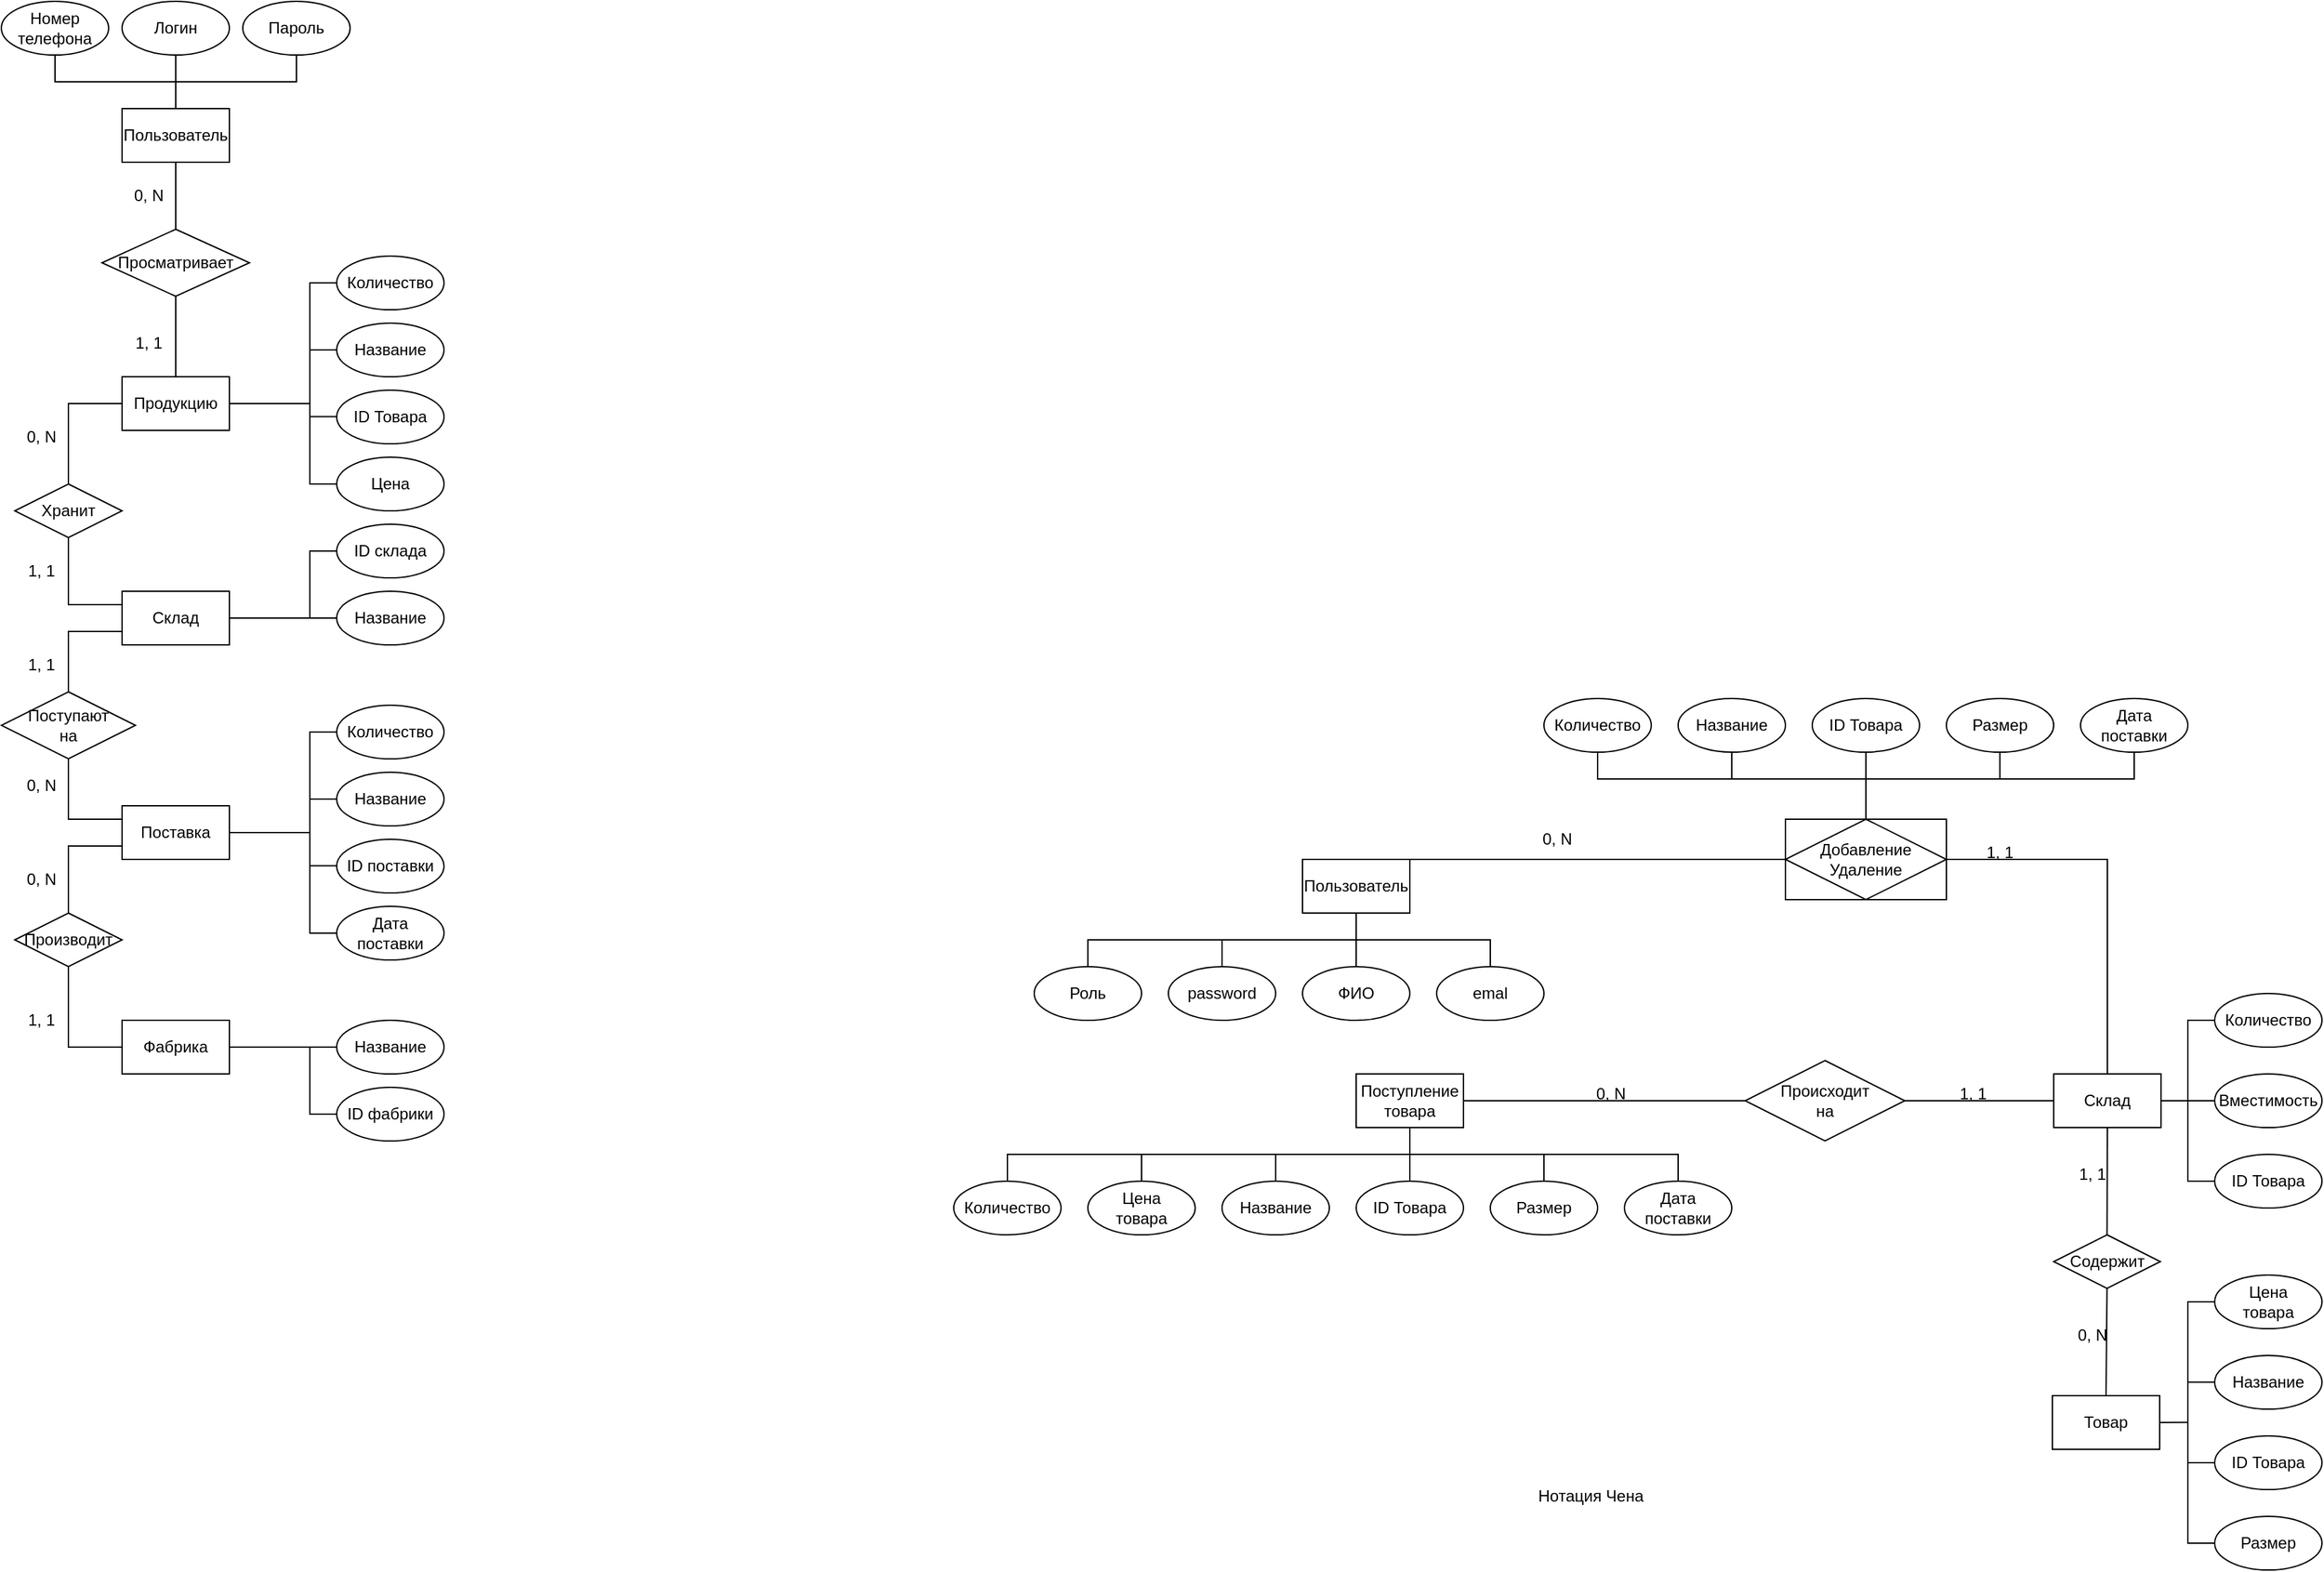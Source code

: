 <mxfile version="22.1.0" type="github">
  <diagram name="Страница — 1" id="OJRPwjM_ZqPg-A0EtJ_c">
    <mxGraphModel dx="1635" dy="1597" grid="1" gridSize="10" guides="1" tooltips="1" connect="1" arrows="1" fold="1" page="1" pageScale="1" pageWidth="827" pageHeight="1169" math="0" shadow="0">
      <root>
        <mxCell id="0" />
        <mxCell id="1" parent="0" />
        <mxCell id="lmwGwVgSYtUwSOaW4amL-1" value="Товар" style="rounded=0;whiteSpace=wrap;html=1;" parent="1" vertex="1">
          <mxGeometry x="799" y="680" width="80" height="40" as="geometry" />
        </mxCell>
        <mxCell id="lmwGwVgSYtUwSOaW4amL-2" value="Склад" style="rounded=0;whiteSpace=wrap;html=1;" parent="1" vertex="1">
          <mxGeometry x="800" y="440" width="80" height="40" as="geometry" />
        </mxCell>
        <mxCell id="lmwGwVgSYtUwSOaW4amL-3" value="Поступление товара" style="rounded=0;whiteSpace=wrap;html=1;" parent="1" vertex="1">
          <mxGeometry x="280" y="440" width="80" height="40" as="geometry" />
        </mxCell>
        <mxCell id="lmwGwVgSYtUwSOaW4amL-13" value="Название" style="ellipse;whiteSpace=wrap;html=1;" parent="1" vertex="1">
          <mxGeometry x="180" y="520" width="80" height="40" as="geometry" />
        </mxCell>
        <mxCell id="lmwGwVgSYtUwSOaW4amL-14" value="ID Товара" style="ellipse;whiteSpace=wrap;html=1;" parent="1" vertex="1">
          <mxGeometry x="280" y="520" width="80" height="40" as="geometry" />
        </mxCell>
        <mxCell id="lmwGwVgSYtUwSOaW4amL-15" value="Размер" style="ellipse;whiteSpace=wrap;html=1;" parent="1" vertex="1">
          <mxGeometry x="380" y="520" width="80" height="40" as="geometry" />
        </mxCell>
        <mxCell id="lmwGwVgSYtUwSOaW4amL-17" value="Происходит&lt;br&gt;на" style="rhombus;whiteSpace=wrap;html=1;" parent="1" vertex="1">
          <mxGeometry x="570" y="430" width="119" height="60" as="geometry" />
        </mxCell>
        <mxCell id="lmwGwVgSYtUwSOaW4amL-18" value="" style="endArrow=none;html=1;rounded=0;exitX=1;exitY=0.5;exitDx=0;exitDy=0;entryX=0;entryY=0.5;entryDx=0;entryDy=0;" parent="1" source="lmwGwVgSYtUwSOaW4amL-3" target="lmwGwVgSYtUwSOaW4amL-17" edge="1">
          <mxGeometry width="50" height="50" relative="1" as="geometry">
            <mxPoint x="430" y="420" as="sourcePoint" />
            <mxPoint x="480" y="370" as="targetPoint" />
          </mxGeometry>
        </mxCell>
        <mxCell id="lmwGwVgSYtUwSOaW4amL-19" value="" style="endArrow=none;html=1;rounded=0;exitX=0;exitY=0.5;exitDx=0;exitDy=0;entryX=1;entryY=0.5;entryDx=0;entryDy=0;" parent="1" source="lmwGwVgSYtUwSOaW4amL-2" target="lmwGwVgSYtUwSOaW4amL-17" edge="1">
          <mxGeometry width="50" height="50" relative="1" as="geometry">
            <mxPoint x="499" y="470" as="sourcePoint" />
            <mxPoint x="580" y="470" as="targetPoint" />
          </mxGeometry>
        </mxCell>
        <mxCell id="TmKiMP27y_3XLifQWAvu-1" value="" style="endArrow=none;html=1;rounded=0;exitX=0.5;exitY=0;exitDx=0;exitDy=0;entryX=0.5;entryY=0;entryDx=0;entryDy=0;" parent="1" source="lmwGwVgSYtUwSOaW4amL-13" target="lmwGwVgSYtUwSOaW4amL-15" edge="1">
          <mxGeometry width="50" height="50" relative="1" as="geometry">
            <mxPoint x="310" y="460" as="sourcePoint" />
            <mxPoint x="360" y="410" as="targetPoint" />
            <Array as="points">
              <mxPoint x="220" y="500" />
              <mxPoint x="420" y="500" />
            </Array>
          </mxGeometry>
        </mxCell>
        <mxCell id="TmKiMP27y_3XLifQWAvu-2" value="" style="endArrow=none;html=1;rounded=0;exitX=0.5;exitY=0;exitDx=0;exitDy=0;entryX=0.5;entryY=1;entryDx=0;entryDy=0;" parent="1" source="lmwGwVgSYtUwSOaW4amL-14" target="lmwGwVgSYtUwSOaW4amL-3" edge="1">
          <mxGeometry width="50" height="50" relative="1" as="geometry">
            <mxPoint x="290" y="520" as="sourcePoint" />
            <mxPoint x="340" y="470" as="targetPoint" />
          </mxGeometry>
        </mxCell>
        <mxCell id="TmKiMP27y_3XLifQWAvu-3" value="Дата поставки" style="ellipse;whiteSpace=wrap;html=1;" parent="1" vertex="1">
          <mxGeometry x="480" y="520" width="80" height="40" as="geometry" />
        </mxCell>
        <mxCell id="TmKiMP27y_3XLifQWAvu-4" value="" style="endArrow=none;html=1;rounded=0;entryX=0.5;entryY=0;entryDx=0;entryDy=0;" parent="1" target="TmKiMP27y_3XLifQWAvu-3" edge="1">
          <mxGeometry width="50" height="50" relative="1" as="geometry">
            <mxPoint x="420" y="500" as="sourcePoint" />
            <mxPoint x="360" y="480" as="targetPoint" />
            <Array as="points">
              <mxPoint x="520" y="500" />
            </Array>
          </mxGeometry>
        </mxCell>
        <mxCell id="TmKiMP27y_3XLifQWAvu-6" value="Содержит" style="rhombus;whiteSpace=wrap;html=1;" parent="1" vertex="1">
          <mxGeometry x="800" y="560" width="79.5" height="40" as="geometry" />
        </mxCell>
        <mxCell id="TmKiMP27y_3XLifQWAvu-7" value="" style="endArrow=none;html=1;rounded=0;entryX=0.5;entryY=1;entryDx=0;entryDy=0;exitX=0.5;exitY=0;exitDx=0;exitDy=0;" parent="1" source="TmKiMP27y_3XLifQWAvu-6" target="lmwGwVgSYtUwSOaW4amL-2" edge="1">
          <mxGeometry width="50" height="50" relative="1" as="geometry">
            <mxPoint x="610" y="560" as="sourcePoint" />
            <mxPoint x="660" y="510" as="targetPoint" />
          </mxGeometry>
        </mxCell>
        <mxCell id="TmKiMP27y_3XLifQWAvu-8" value="" style="endArrow=none;html=1;rounded=0;entryX=0.5;entryY=1;entryDx=0;entryDy=0;exitX=0.5;exitY=0;exitDx=0;exitDy=0;" parent="1" source="lmwGwVgSYtUwSOaW4amL-1" target="TmKiMP27y_3XLifQWAvu-6" edge="1">
          <mxGeometry width="50" height="50" relative="1" as="geometry">
            <mxPoint x="850" y="570" as="sourcePoint" />
            <mxPoint x="850" y="490" as="targetPoint" />
          </mxGeometry>
        </mxCell>
        <mxCell id="TmKiMP27y_3XLifQWAvu-9" value="Цена&lt;br&gt;товара" style="ellipse;whiteSpace=wrap;html=1;" parent="1" vertex="1">
          <mxGeometry x="80" y="520" width="80" height="40" as="geometry" />
        </mxCell>
        <mxCell id="TmKiMP27y_3XLifQWAvu-10" value="" style="endArrow=none;html=1;rounded=0;exitX=0.5;exitY=0;exitDx=0;exitDy=0;" parent="1" source="TmKiMP27y_3XLifQWAvu-9" edge="1">
          <mxGeometry width="50" height="50" relative="1" as="geometry">
            <mxPoint x="320" y="540" as="sourcePoint" />
            <mxPoint x="220" y="500" as="targetPoint" />
            <Array as="points">
              <mxPoint x="120" y="500" />
            </Array>
          </mxGeometry>
        </mxCell>
        <mxCell id="TmKiMP27y_3XLifQWAvu-11" value="Вместимость" style="ellipse;whiteSpace=wrap;html=1;" parent="1" vertex="1">
          <mxGeometry x="920" y="440" width="80" height="40" as="geometry" />
        </mxCell>
        <mxCell id="TmKiMP27y_3XLifQWAvu-12" value="" style="endArrow=none;html=1;rounded=0;entryX=0;entryY=0.5;entryDx=0;entryDy=0;exitX=1;exitY=0.5;exitDx=0;exitDy=0;" parent="1" source="lmwGwVgSYtUwSOaW4amL-2" target="TmKiMP27y_3XLifQWAvu-11" edge="1">
          <mxGeometry width="50" height="50" relative="1" as="geometry">
            <mxPoint x="680" y="560" as="sourcePoint" />
            <mxPoint x="730" y="510" as="targetPoint" />
          </mxGeometry>
        </mxCell>
        <mxCell id="TmKiMP27y_3XLifQWAvu-13" value="Название" style="ellipse;whiteSpace=wrap;html=1;" parent="1" vertex="1">
          <mxGeometry x="920" y="650" width="80" height="40" as="geometry" />
        </mxCell>
        <mxCell id="TmKiMP27y_3XLifQWAvu-14" value="ID Товара" style="ellipse;whiteSpace=wrap;html=1;" parent="1" vertex="1">
          <mxGeometry x="920" y="710" width="80" height="40" as="geometry" />
        </mxCell>
        <mxCell id="TmKiMP27y_3XLifQWAvu-15" value="Размер" style="ellipse;whiteSpace=wrap;html=1;" parent="1" vertex="1">
          <mxGeometry x="920" y="770" width="80" height="40" as="geometry" />
        </mxCell>
        <mxCell id="TmKiMP27y_3XLifQWAvu-16" value="Цена&lt;br&gt;товара" style="ellipse;whiteSpace=wrap;html=1;" parent="1" vertex="1">
          <mxGeometry x="920" y="590" width="80" height="40" as="geometry" />
        </mxCell>
        <mxCell id="TmKiMP27y_3XLifQWAvu-17" value="" style="endArrow=none;html=1;rounded=0;entryX=0;entryY=0.5;entryDx=0;entryDy=0;exitX=0;exitY=0.5;exitDx=0;exitDy=0;" parent="1" source="TmKiMP27y_3XLifQWAvu-15" target="TmKiMP27y_3XLifQWAvu-16" edge="1">
          <mxGeometry width="50" height="50" relative="1" as="geometry">
            <mxPoint x="570" y="710" as="sourcePoint" />
            <mxPoint x="620" y="660" as="targetPoint" />
            <Array as="points">
              <mxPoint x="900" y="790" />
              <mxPoint x="900" y="610" />
            </Array>
          </mxGeometry>
        </mxCell>
        <mxCell id="TmKiMP27y_3XLifQWAvu-18" value="" style="endArrow=none;html=1;rounded=0;exitX=0;exitY=0.5;exitDx=0;exitDy=0;" parent="1" source="TmKiMP27y_3XLifQWAvu-14" edge="1">
          <mxGeometry width="50" height="50" relative="1" as="geometry">
            <mxPoint x="790" y="740" as="sourcePoint" />
            <mxPoint x="900" y="730" as="targetPoint" />
          </mxGeometry>
        </mxCell>
        <mxCell id="TmKiMP27y_3XLifQWAvu-19" value="" style="endArrow=none;html=1;rounded=0;exitX=0;exitY=0.5;exitDx=0;exitDy=0;" parent="1" edge="1">
          <mxGeometry width="50" height="50" relative="1" as="geometry">
            <mxPoint x="920" y="669.82" as="sourcePoint" />
            <mxPoint x="900" y="669.82" as="targetPoint" />
          </mxGeometry>
        </mxCell>
        <mxCell id="TmKiMP27y_3XLifQWAvu-20" value="" style="endArrow=none;html=1;rounded=0;exitX=0;exitY=0.5;exitDx=0;exitDy=0;entryX=1;entryY=0.5;entryDx=0;entryDy=0;" parent="1" target="lmwGwVgSYtUwSOaW4amL-1" edge="1">
          <mxGeometry width="50" height="50" relative="1" as="geometry">
            <mxPoint x="900" y="699.82" as="sourcePoint" />
            <mxPoint x="880" y="699.82" as="targetPoint" />
          </mxGeometry>
        </mxCell>
        <mxCell id="TmKiMP27y_3XLifQWAvu-21" value="1, 1" style="text;html=1;strokeColor=none;fillColor=none;align=center;verticalAlign=middle;whiteSpace=wrap;rounded=0;" parent="1" vertex="1">
          <mxGeometry x="710" y="440" width="60" height="30" as="geometry" />
        </mxCell>
        <mxCell id="TmKiMP27y_3XLifQWAvu-22" value="0, N" style="text;html=1;strokeColor=none;fillColor=none;align=center;verticalAlign=middle;whiteSpace=wrap;rounded=0;" parent="1" vertex="1">
          <mxGeometry x="440" y="440" width="60" height="30" as="geometry" />
        </mxCell>
        <mxCell id="TmKiMP27y_3XLifQWAvu-23" value="1, 1" style="text;html=1;strokeColor=none;fillColor=none;align=center;verticalAlign=middle;whiteSpace=wrap;rounded=0;" parent="1" vertex="1">
          <mxGeometry x="799" y="500" width="60" height="30" as="geometry" />
        </mxCell>
        <mxCell id="TmKiMP27y_3XLifQWAvu-24" value="0, N" style="text;html=1;strokeColor=none;fillColor=none;align=center;verticalAlign=middle;whiteSpace=wrap;rounded=0;" parent="1" vertex="1">
          <mxGeometry x="799" y="620" width="60" height="30" as="geometry" />
        </mxCell>
        <mxCell id="TmKiMP27y_3XLifQWAvu-25" value="Количество" style="ellipse;whiteSpace=wrap;html=1;" parent="1" vertex="1">
          <mxGeometry x="-20" y="520" width="80" height="40" as="geometry" />
        </mxCell>
        <mxCell id="TmKiMP27y_3XLifQWAvu-26" value="" style="endArrow=none;html=1;rounded=0;exitX=0.5;exitY=0;exitDx=0;exitDy=0;" parent="1" source="TmKiMP27y_3XLifQWAvu-25" edge="1">
          <mxGeometry width="50" height="50" relative="1" as="geometry">
            <mxPoint x="250" y="610" as="sourcePoint" />
            <mxPoint x="130" y="500" as="targetPoint" />
            <Array as="points">
              <mxPoint x="20" y="500" />
            </Array>
          </mxGeometry>
        </mxCell>
        <mxCell id="TmKiMP27y_3XLifQWAvu-28" value="" style="endArrow=none;html=1;rounded=0;exitX=0;exitY=0.5;exitDx=0;exitDy=0;entryX=0;entryY=0.5;entryDx=0;entryDy=0;" parent="1" source="TmKiMP27y_3XLifQWAvu-37" target="TmKiMP27y_3XLifQWAvu-36" edge="1">
          <mxGeometry width="50" height="50" relative="1" as="geometry">
            <mxPoint x="920.0" y="515" as="sourcePoint" />
            <mxPoint x="900" y="445" as="targetPoint" />
            <Array as="points">
              <mxPoint x="900" y="520" />
              <mxPoint x="900" y="400" />
            </Array>
          </mxGeometry>
        </mxCell>
        <mxCell id="TmKiMP27y_3XLifQWAvu-29" value="Нотация Чена" style="text;html=1;strokeColor=none;fillColor=none;align=center;verticalAlign=middle;whiteSpace=wrap;rounded=0;" parent="1" vertex="1">
          <mxGeometry x="400" y="740" width="110" height="30" as="geometry" />
        </mxCell>
        <mxCell id="TmKiMP27y_3XLifQWAvu-36" value="Количество" style="ellipse;whiteSpace=wrap;html=1;" parent="1" vertex="1">
          <mxGeometry x="920" y="380" width="80" height="40" as="geometry" />
        </mxCell>
        <mxCell id="TmKiMP27y_3XLifQWAvu-37" value="ID Товара" style="ellipse;whiteSpace=wrap;html=1;" parent="1" vertex="1">
          <mxGeometry x="920" y="500" width="80" height="40" as="geometry" />
        </mxCell>
        <mxCell id="TmKiMP27y_3XLifQWAvu-38" value="Пользователь" style="rounded=0;whiteSpace=wrap;html=1;" parent="1" vertex="1">
          <mxGeometry x="240" y="280" width="80" height="40" as="geometry" />
        </mxCell>
        <mxCell id="TmKiMP27y_3XLifQWAvu-42" value="" style="group" parent="1" vertex="1" connectable="0">
          <mxGeometry x="600" y="250" width="120" height="60" as="geometry" />
        </mxCell>
        <mxCell id="TmKiMP27y_3XLifQWAvu-41" value="" style="rounded=0;whiteSpace=wrap;html=1;" parent="TmKiMP27y_3XLifQWAvu-42" vertex="1">
          <mxGeometry width="120" height="60" as="geometry" />
        </mxCell>
        <mxCell id="TmKiMP27y_3XLifQWAvu-40" value="Добавление&lt;br&gt;Удаление" style="rhombus;whiteSpace=wrap;html=1;" parent="TmKiMP27y_3XLifQWAvu-42" vertex="1">
          <mxGeometry width="120" height="60" as="geometry" />
        </mxCell>
        <mxCell id="TmKiMP27y_3XLifQWAvu-44" value="" style="endArrow=none;html=1;rounded=0;exitX=1;exitY=0;exitDx=0;exitDy=0;entryX=0;entryY=0.5;entryDx=0;entryDy=0;" parent="1" source="TmKiMP27y_3XLifQWAvu-38" target="TmKiMP27y_3XLifQWAvu-40" edge="1">
          <mxGeometry width="50" height="50" relative="1" as="geometry">
            <mxPoint x="650" y="400" as="sourcePoint" />
            <mxPoint x="700" y="350" as="targetPoint" />
          </mxGeometry>
        </mxCell>
        <mxCell id="TmKiMP27y_3XLifQWAvu-45" value="" style="endArrow=none;html=1;rounded=0;exitX=1;exitY=0.5;exitDx=0;exitDy=0;entryX=0.5;entryY=0;entryDx=0;entryDy=0;" parent="1" source="TmKiMP27y_3XLifQWAvu-40" target="lmwGwVgSYtUwSOaW4amL-2" edge="1">
          <mxGeometry width="50" height="50" relative="1" as="geometry">
            <mxPoint x="450" y="310" as="sourcePoint" />
            <mxPoint x="610" y="310" as="targetPoint" />
            <Array as="points">
              <mxPoint x="840" y="280" />
              <mxPoint x="840" y="300" />
            </Array>
          </mxGeometry>
        </mxCell>
        <mxCell id="TmKiMP27y_3XLifQWAvu-46" value="Название" style="ellipse;whiteSpace=wrap;html=1;" parent="1" vertex="1">
          <mxGeometry x="520" y="160" width="80" height="40" as="geometry" />
        </mxCell>
        <mxCell id="TmKiMP27y_3XLifQWAvu-47" value="ID Товара" style="ellipse;whiteSpace=wrap;html=1;" parent="1" vertex="1">
          <mxGeometry x="620" y="160" width="80" height="40" as="geometry" />
        </mxCell>
        <mxCell id="TmKiMP27y_3XLifQWAvu-48" value="Размер" style="ellipse;whiteSpace=wrap;html=1;" parent="1" vertex="1">
          <mxGeometry x="720" y="160" width="80" height="40" as="geometry" />
        </mxCell>
        <mxCell id="TmKiMP27y_3XLifQWAvu-49" value="Дата поставки" style="ellipse;whiteSpace=wrap;html=1;" parent="1" vertex="1">
          <mxGeometry x="820" y="160" width="80" height="40" as="geometry" />
        </mxCell>
        <mxCell id="TmKiMP27y_3XLifQWAvu-51" value="Количество" style="ellipse;whiteSpace=wrap;html=1;" parent="1" vertex="1">
          <mxGeometry x="420" y="160" width="80" height="40" as="geometry" />
        </mxCell>
        <mxCell id="TmKiMP27y_3XLifQWAvu-52" value="" style="endArrow=none;html=1;rounded=0;entryX=0.5;entryY=1;entryDx=0;entryDy=0;" parent="1" edge="1">
          <mxGeometry width="50" height="50" relative="1" as="geometry">
            <mxPoint x="280" y="360" as="sourcePoint" />
            <mxPoint x="280" y="320" as="targetPoint" />
          </mxGeometry>
        </mxCell>
        <mxCell id="TmKiMP27y_3XLifQWAvu-53" value="ФИО" style="ellipse;whiteSpace=wrap;html=1;" parent="1" vertex="1">
          <mxGeometry x="240" y="360" width="80" height="40" as="geometry" />
        </mxCell>
        <mxCell id="TmKiMP27y_3XLifQWAvu-54" value="emal" style="ellipse;whiteSpace=wrap;html=1;" parent="1" vertex="1">
          <mxGeometry x="340" y="360" width="80" height="40" as="geometry" />
        </mxCell>
        <mxCell id="TmKiMP27y_3XLifQWAvu-55" value="password" style="ellipse;whiteSpace=wrap;html=1;" parent="1" vertex="1">
          <mxGeometry x="140" y="360" width="80" height="40" as="geometry" />
        </mxCell>
        <mxCell id="TmKiMP27y_3XLifQWAvu-56" value="" style="endArrow=none;html=1;rounded=0;exitX=0.5;exitY=0;exitDx=0;exitDy=0;entryX=0.5;entryY=0;entryDx=0;entryDy=0;" parent="1" source="TmKiMP27y_3XLifQWAvu-55" target="TmKiMP27y_3XLifQWAvu-54" edge="1">
          <mxGeometry width="50" height="50" relative="1" as="geometry">
            <mxPoint x="280" y="370" as="sourcePoint" />
            <mxPoint x="330" y="320" as="targetPoint" />
            <Array as="points">
              <mxPoint x="180" y="340" />
              <mxPoint x="380" y="340" />
            </Array>
          </mxGeometry>
        </mxCell>
        <mxCell id="TmKiMP27y_3XLifQWAvu-57" value="Роль" style="ellipse;whiteSpace=wrap;html=1;" parent="1" vertex="1">
          <mxGeometry x="40" y="360" width="80" height="40" as="geometry" />
        </mxCell>
        <mxCell id="TmKiMP27y_3XLifQWAvu-65" value="" style="endArrow=none;html=1;rounded=0;exitX=0.5;exitY=0;exitDx=0;exitDy=0;" parent="1" source="TmKiMP27y_3XLifQWAvu-57" edge="1">
          <mxGeometry width="50" height="50" relative="1" as="geometry">
            <mxPoint x="480" y="490" as="sourcePoint" />
            <mxPoint x="180" y="340" as="targetPoint" />
            <Array as="points">
              <mxPoint x="80" y="340" />
            </Array>
          </mxGeometry>
        </mxCell>
        <mxCell id="TmKiMP27y_3XLifQWAvu-66" value="" style="endArrow=none;html=1;rounded=0;exitX=0.5;exitY=1;exitDx=0;exitDy=0;entryX=0.5;entryY=1;entryDx=0;entryDy=0;" parent="1" source="TmKiMP27y_3XLifQWAvu-51" target="TmKiMP27y_3XLifQWAvu-49" edge="1">
          <mxGeometry width="50" height="50" relative="1" as="geometry">
            <mxPoint x="480" y="460" as="sourcePoint" />
            <mxPoint x="530" y="410" as="targetPoint" />
            <Array as="points">
              <mxPoint x="460" y="220" />
              <mxPoint x="860" y="220" />
            </Array>
          </mxGeometry>
        </mxCell>
        <mxCell id="TmKiMP27y_3XLifQWAvu-67" value="" style="endArrow=none;html=1;rounded=0;entryX=0.5;entryY=1;entryDx=0;entryDy=0;exitX=0.5;exitY=0;exitDx=0;exitDy=0;" parent="1" source="TmKiMP27y_3XLifQWAvu-40" target="TmKiMP27y_3XLifQWAvu-47" edge="1">
          <mxGeometry width="50" height="50" relative="1" as="geometry">
            <mxPoint x="620" y="290" as="sourcePoint" />
            <mxPoint x="670" y="240" as="targetPoint" />
          </mxGeometry>
        </mxCell>
        <mxCell id="TmKiMP27y_3XLifQWAvu-68" value="" style="endArrow=none;html=1;rounded=0;entryX=0.5;entryY=1;entryDx=0;entryDy=0;" parent="1" target="TmKiMP27y_3XLifQWAvu-46" edge="1">
          <mxGeometry width="50" height="50" relative="1" as="geometry">
            <mxPoint x="560" y="220" as="sourcePoint" />
            <mxPoint x="670" y="240" as="targetPoint" />
          </mxGeometry>
        </mxCell>
        <mxCell id="TmKiMP27y_3XLifQWAvu-69" value="" style="endArrow=none;html=1;rounded=0;entryX=0.5;entryY=1;entryDx=0;entryDy=0;" parent="1" edge="1">
          <mxGeometry width="50" height="50" relative="1" as="geometry">
            <mxPoint x="759.88" y="220" as="sourcePoint" />
            <mxPoint x="759.88" y="200" as="targetPoint" />
          </mxGeometry>
        </mxCell>
        <mxCell id="TmKiMP27y_3XLifQWAvu-70" value="1, 1" style="text;html=1;strokeColor=none;fillColor=none;align=center;verticalAlign=middle;whiteSpace=wrap;rounded=0;" parent="1" vertex="1">
          <mxGeometry x="730" y="260" width="60" height="30" as="geometry" />
        </mxCell>
        <mxCell id="TmKiMP27y_3XLifQWAvu-73" value="0, N" style="text;html=1;strokeColor=none;fillColor=none;align=center;verticalAlign=middle;whiteSpace=wrap;rounded=0;" parent="1" vertex="1">
          <mxGeometry x="400" y="250" width="60" height="30" as="geometry" />
        </mxCell>
        <mxCell id="K-1etbnxxpqMj6hJHPy6-2" value="Фабрика" style="rounded=0;whiteSpace=wrap;html=1;" parent="1" vertex="1">
          <mxGeometry x="-640" y="400" width="80" height="40" as="geometry" />
        </mxCell>
        <mxCell id="K-1etbnxxpqMj6hJHPy6-3" value="Производит" style="rhombus;whiteSpace=wrap;html=1;" parent="1" vertex="1">
          <mxGeometry x="-720" y="320" width="80" height="40" as="geometry" />
        </mxCell>
        <mxCell id="K-1etbnxxpqMj6hJHPy6-4" value="Поставка" style="rounded=0;whiteSpace=wrap;html=1;" parent="1" vertex="1">
          <mxGeometry x="-640" y="240" width="80" height="40" as="geometry" />
        </mxCell>
        <mxCell id="K-1etbnxxpqMj6hJHPy6-5" value="Поступают&lt;br&gt;на" style="rhombus;whiteSpace=wrap;html=1;" parent="1" vertex="1">
          <mxGeometry x="-730" y="155" width="100" height="50" as="geometry" />
        </mxCell>
        <mxCell id="K-1etbnxxpqMj6hJHPy6-6" value="Склад" style="rounded=0;whiteSpace=wrap;html=1;" parent="1" vertex="1">
          <mxGeometry x="-640" y="80" width="80" height="40" as="geometry" />
        </mxCell>
        <mxCell id="K-1etbnxxpqMj6hJHPy6-7" value="" style="endArrow=none;html=1;rounded=0;exitX=0.5;exitY=1;exitDx=0;exitDy=0;entryX=0;entryY=0.5;entryDx=0;entryDy=0;" parent="1" source="K-1etbnxxpqMj6hJHPy6-3" target="K-1etbnxxpqMj6hJHPy6-2" edge="1">
          <mxGeometry width="50" height="50" relative="1" as="geometry">
            <mxPoint x="-450" y="330" as="sourcePoint" />
            <mxPoint x="-400" y="280" as="targetPoint" />
            <Array as="points">
              <mxPoint x="-680" y="420" />
            </Array>
          </mxGeometry>
        </mxCell>
        <mxCell id="K-1etbnxxpqMj6hJHPy6-8" value="" style="endArrow=none;html=1;rounded=0;exitX=0;exitY=0.75;exitDx=0;exitDy=0;entryX=0.5;entryY=0;entryDx=0;entryDy=0;" parent="1" source="K-1etbnxxpqMj6hJHPy6-4" target="K-1etbnxxpqMj6hJHPy6-3" edge="1">
          <mxGeometry width="50" height="50" relative="1" as="geometry">
            <mxPoint x="-750" y="235" as="sourcePoint" />
            <mxPoint x="-710" y="295" as="targetPoint" />
            <Array as="points">
              <mxPoint x="-680" y="270" />
            </Array>
          </mxGeometry>
        </mxCell>
        <mxCell id="K-1etbnxxpqMj6hJHPy6-9" value="" style="endArrow=none;html=1;rounded=0;exitX=0;exitY=0.25;exitDx=0;exitDy=0;entryX=0.5;entryY=1;entryDx=0;entryDy=0;" parent="1" source="K-1etbnxxpqMj6hJHPy6-4" target="K-1etbnxxpqMj6hJHPy6-5" edge="1">
          <mxGeometry width="50" height="50" relative="1" as="geometry">
            <mxPoint x="-630" y="280" as="sourcePoint" />
            <mxPoint x="-670" y="330" as="targetPoint" />
            <Array as="points">
              <mxPoint x="-680" y="250" />
            </Array>
          </mxGeometry>
        </mxCell>
        <mxCell id="K-1etbnxxpqMj6hJHPy6-10" value="" style="endArrow=none;html=1;rounded=0;exitX=0;exitY=0.75;exitDx=0;exitDy=0;entryX=0.5;entryY=0;entryDx=0;entryDy=0;" parent="1" source="K-1etbnxxpqMj6hJHPy6-6" target="K-1etbnxxpqMj6hJHPy6-5" edge="1">
          <mxGeometry width="50" height="50" relative="1" as="geometry">
            <mxPoint x="-630" y="260" as="sourcePoint" />
            <mxPoint x="-670" y="210" as="targetPoint" />
            <Array as="points">
              <mxPoint x="-680" y="110" />
            </Array>
          </mxGeometry>
        </mxCell>
        <mxCell id="K-1etbnxxpqMj6hJHPy6-13" value="Название" style="ellipse;whiteSpace=wrap;html=1;" parent="1" vertex="1">
          <mxGeometry x="-480" y="215" width="80" height="40" as="geometry" />
        </mxCell>
        <mxCell id="K-1etbnxxpqMj6hJHPy6-14" value="ID поставки" style="ellipse;whiteSpace=wrap;html=1;" parent="1" vertex="1">
          <mxGeometry x="-480" y="265" width="80" height="40" as="geometry" />
        </mxCell>
        <mxCell id="K-1etbnxxpqMj6hJHPy6-16" value="Дата поставки" style="ellipse;whiteSpace=wrap;html=1;" parent="1" vertex="1">
          <mxGeometry x="-480" y="315" width="80" height="40" as="geometry" />
        </mxCell>
        <mxCell id="K-1etbnxxpqMj6hJHPy6-18" value="Количество" style="ellipse;whiteSpace=wrap;html=1;" parent="1" vertex="1">
          <mxGeometry x="-480" y="165" width="80" height="40" as="geometry" />
        </mxCell>
        <mxCell id="K-1etbnxxpqMj6hJHPy6-19" value="Хранит" style="rhombus;whiteSpace=wrap;html=1;" parent="1" vertex="1">
          <mxGeometry x="-720" width="80" height="40" as="geometry" />
        </mxCell>
        <mxCell id="K-1etbnxxpqMj6hJHPy6-20" value="" style="endArrow=none;html=1;rounded=0;exitX=0;exitY=0.25;exitDx=0;exitDy=0;entryX=0.5;entryY=1;entryDx=0;entryDy=0;" parent="1" source="K-1etbnxxpqMj6hJHPy6-6" target="K-1etbnxxpqMj6hJHPy6-19" edge="1">
          <mxGeometry width="50" height="50" relative="1" as="geometry">
            <mxPoint x="-430" y="160" as="sourcePoint" />
            <mxPoint x="-380" y="110" as="targetPoint" />
            <Array as="points">
              <mxPoint x="-680" y="90" />
            </Array>
          </mxGeometry>
        </mxCell>
        <mxCell id="K-1etbnxxpqMj6hJHPy6-21" value="Продукцию" style="rounded=0;whiteSpace=wrap;html=1;" parent="1" vertex="1">
          <mxGeometry x="-640" y="-80" width="80" height="40" as="geometry" />
        </mxCell>
        <mxCell id="K-1etbnxxpqMj6hJHPy6-22" value="" style="endArrow=none;html=1;rounded=0;exitX=0;exitY=0.5;exitDx=0;exitDy=0;entryX=0.5;entryY=0;entryDx=0;entryDy=0;" parent="1" source="K-1etbnxxpqMj6hJHPy6-21" target="K-1etbnxxpqMj6hJHPy6-19" edge="1">
          <mxGeometry width="50" height="50" relative="1" as="geometry">
            <mxPoint x="-630" y="100" as="sourcePoint" />
            <mxPoint x="-670" y="50" as="targetPoint" />
            <Array as="points">
              <mxPoint x="-680" y="-60" />
            </Array>
          </mxGeometry>
        </mxCell>
        <mxCell id="K-1etbnxxpqMj6hJHPy6-23" value="" style="endArrow=none;html=1;rounded=0;exitX=1;exitY=0.5;exitDx=0;exitDy=0;" parent="1" source="K-1etbnxxpqMj6hJHPy6-4" edge="1">
          <mxGeometry width="50" height="50" relative="1" as="geometry">
            <mxPoint x="-410" y="170" as="sourcePoint" />
            <mxPoint x="-500" y="260" as="targetPoint" />
          </mxGeometry>
        </mxCell>
        <mxCell id="K-1etbnxxpqMj6hJHPy6-24" value="" style="endArrow=none;html=1;rounded=0;exitX=0;exitY=0.5;exitDx=0;exitDy=0;entryX=0;entryY=0.5;entryDx=0;entryDy=0;" parent="1" source="K-1etbnxxpqMj6hJHPy6-16" target="K-1etbnxxpqMj6hJHPy6-18" edge="1">
          <mxGeometry width="50" height="50" relative="1" as="geometry">
            <mxPoint x="-410" y="170" as="sourcePoint" />
            <mxPoint x="-360" y="120" as="targetPoint" />
            <Array as="points">
              <mxPoint x="-500" y="335" />
              <mxPoint x="-500" y="185" />
            </Array>
          </mxGeometry>
        </mxCell>
        <mxCell id="K-1etbnxxpqMj6hJHPy6-25" value="" style="endArrow=none;html=1;rounded=0;exitX=0;exitY=0.5;exitDx=0;exitDy=0;" parent="1" source="K-1etbnxxpqMj6hJHPy6-13" edge="1">
          <mxGeometry width="50" height="50" relative="1" as="geometry">
            <mxPoint x="-440" y="270" as="sourcePoint" />
            <mxPoint x="-500" y="235" as="targetPoint" />
          </mxGeometry>
        </mxCell>
        <mxCell id="K-1etbnxxpqMj6hJHPy6-26" value="" style="endArrow=none;html=1;rounded=0;exitX=0;exitY=0.5;exitDx=0;exitDy=0;" parent="1" edge="1">
          <mxGeometry width="50" height="50" relative="1" as="geometry">
            <mxPoint x="-480" y="284.8" as="sourcePoint" />
            <mxPoint x="-500" y="284.8" as="targetPoint" />
          </mxGeometry>
        </mxCell>
        <mxCell id="K-1etbnxxpqMj6hJHPy6-27" value="Название" style="ellipse;whiteSpace=wrap;html=1;" parent="1" vertex="1">
          <mxGeometry x="-480" y="400" width="80" height="40" as="geometry" />
        </mxCell>
        <mxCell id="K-1etbnxxpqMj6hJHPy6-28" value="" style="endArrow=none;html=1;rounded=0;exitX=1;exitY=0.5;exitDx=0;exitDy=0;entryX=0;entryY=0.5;entryDx=0;entryDy=0;" parent="1" source="K-1etbnxxpqMj6hJHPy6-2" target="K-1etbnxxpqMj6hJHPy6-27" edge="1">
          <mxGeometry width="50" height="50" relative="1" as="geometry">
            <mxPoint x="-450" y="290" as="sourcePoint" />
            <mxPoint x="-400" y="240" as="targetPoint" />
          </mxGeometry>
        </mxCell>
        <mxCell id="K-1etbnxxpqMj6hJHPy6-29" value="ID фабрики" style="ellipse;whiteSpace=wrap;html=1;" parent="1" vertex="1">
          <mxGeometry x="-480" y="450" width="80" height="40" as="geometry" />
        </mxCell>
        <mxCell id="K-1etbnxxpqMj6hJHPy6-30" value="" style="endArrow=none;html=1;rounded=0;exitX=0;exitY=0.5;exitDx=0;exitDy=0;" parent="1" source="K-1etbnxxpqMj6hJHPy6-29" edge="1">
          <mxGeometry width="50" height="50" relative="1" as="geometry">
            <mxPoint x="-430" y="290" as="sourcePoint" />
            <mxPoint x="-500" y="420" as="targetPoint" />
            <Array as="points">
              <mxPoint x="-500" y="470" />
            </Array>
          </mxGeometry>
        </mxCell>
        <mxCell id="K-1etbnxxpqMj6hJHPy6-31" value="Название" style="ellipse;whiteSpace=wrap;html=1;" parent="1" vertex="1">
          <mxGeometry x="-480" y="80" width="80" height="40" as="geometry" />
        </mxCell>
        <mxCell id="K-1etbnxxpqMj6hJHPy6-32" value="" style="endArrow=none;html=1;rounded=0;exitX=1;exitY=0.5;exitDx=0;exitDy=0;entryX=0;entryY=0.5;entryDx=0;entryDy=0;" parent="1" target="K-1etbnxxpqMj6hJHPy6-31" edge="1">
          <mxGeometry width="50" height="50" relative="1" as="geometry">
            <mxPoint x="-560" y="100" as="sourcePoint" />
            <mxPoint x="-400" y="-80" as="targetPoint" />
          </mxGeometry>
        </mxCell>
        <mxCell id="K-1etbnxxpqMj6hJHPy6-33" value="ID склада" style="ellipse;whiteSpace=wrap;html=1;" parent="1" vertex="1">
          <mxGeometry x="-480" y="30" width="80" height="40" as="geometry" />
        </mxCell>
        <mxCell id="K-1etbnxxpqMj6hJHPy6-34" value="" style="endArrow=none;html=1;rounded=0;exitX=0;exitY=0.5;exitDx=0;exitDy=0;" parent="1" source="K-1etbnxxpqMj6hJHPy6-33" edge="1">
          <mxGeometry width="50" height="50" relative="1" as="geometry">
            <mxPoint x="-430" y="-30" as="sourcePoint" />
            <mxPoint x="-500" y="100" as="targetPoint" />
            <Array as="points">
              <mxPoint x="-500" y="50" />
            </Array>
          </mxGeometry>
        </mxCell>
        <mxCell id="K-1etbnxxpqMj6hJHPy6-35" value="Название" style="ellipse;whiteSpace=wrap;html=1;" parent="1" vertex="1">
          <mxGeometry x="-480" y="-120" width="80" height="40" as="geometry" />
        </mxCell>
        <mxCell id="K-1etbnxxpqMj6hJHPy6-36" value="ID Товара" style="ellipse;whiteSpace=wrap;html=1;" parent="1" vertex="1">
          <mxGeometry x="-480" y="-70" width="80" height="40" as="geometry" />
        </mxCell>
        <mxCell id="K-1etbnxxpqMj6hJHPy6-37" value="Цена" style="ellipse;whiteSpace=wrap;html=1;" parent="1" vertex="1">
          <mxGeometry x="-480" y="-20" width="80" height="40" as="geometry" />
        </mxCell>
        <mxCell id="K-1etbnxxpqMj6hJHPy6-38" value="Количество" style="ellipse;whiteSpace=wrap;html=1;" parent="1" vertex="1">
          <mxGeometry x="-480" y="-170" width="80" height="40" as="geometry" />
        </mxCell>
        <mxCell id="K-1etbnxxpqMj6hJHPy6-40" value="" style="endArrow=none;html=1;rounded=0;exitX=0;exitY=0.5;exitDx=0;exitDy=0;entryX=0;entryY=0.5;entryDx=0;entryDy=0;" parent="1" source="K-1etbnxxpqMj6hJHPy6-37" target="K-1etbnxxpqMj6hJHPy6-38" edge="1">
          <mxGeometry width="50" height="50" relative="1" as="geometry">
            <mxPoint x="-410" y="-165" as="sourcePoint" />
            <mxPoint x="-360" y="-215" as="targetPoint" />
            <Array as="points">
              <mxPoint x="-500" />
              <mxPoint x="-500" y="-150" />
            </Array>
          </mxGeometry>
        </mxCell>
        <mxCell id="K-1etbnxxpqMj6hJHPy6-41" value="" style="endArrow=none;html=1;rounded=0;exitX=0;exitY=0.5;exitDx=0;exitDy=0;" parent="1" source="K-1etbnxxpqMj6hJHPy6-35" edge="1">
          <mxGeometry width="50" height="50" relative="1" as="geometry">
            <mxPoint x="-440" y="-65" as="sourcePoint" />
            <mxPoint x="-500" y="-100" as="targetPoint" />
          </mxGeometry>
        </mxCell>
        <mxCell id="K-1etbnxxpqMj6hJHPy6-42" value="" style="endArrow=none;html=1;rounded=0;exitX=0;exitY=0.5;exitDx=0;exitDy=0;" parent="1" edge="1">
          <mxGeometry width="50" height="50" relative="1" as="geometry">
            <mxPoint x="-480" y="-50.2" as="sourcePoint" />
            <mxPoint x="-500" y="-50.2" as="targetPoint" />
          </mxGeometry>
        </mxCell>
        <mxCell id="K-1etbnxxpqMj6hJHPy6-43" value="" style="endArrow=none;html=1;rounded=0;exitX=1;exitY=0.5;exitDx=0;exitDy=0;" parent="1" source="K-1etbnxxpqMj6hJHPy6-21" edge="1">
          <mxGeometry width="50" height="50" relative="1" as="geometry">
            <mxPoint x="-500" y="40" as="sourcePoint" />
            <mxPoint x="-500" y="-60" as="targetPoint" />
          </mxGeometry>
        </mxCell>
        <mxCell id="K-1etbnxxpqMj6hJHPy6-44" value="1, 1" style="text;html=1;strokeColor=none;fillColor=none;align=center;verticalAlign=middle;whiteSpace=wrap;rounded=0;" parent="1" vertex="1">
          <mxGeometry x="-730" y="385" width="60" height="30" as="geometry" />
        </mxCell>
        <mxCell id="K-1etbnxxpqMj6hJHPy6-45" value="0, N" style="text;html=1;strokeColor=none;fillColor=none;align=center;verticalAlign=middle;whiteSpace=wrap;rounded=0;" parent="1" vertex="1">
          <mxGeometry x="-730" y="280" width="60" height="30" as="geometry" />
        </mxCell>
        <mxCell id="K-1etbnxxpqMj6hJHPy6-46" value="0, N" style="text;html=1;strokeColor=none;fillColor=none;align=center;verticalAlign=middle;whiteSpace=wrap;rounded=0;" parent="1" vertex="1">
          <mxGeometry x="-730" y="210" width="60" height="30" as="geometry" />
        </mxCell>
        <mxCell id="K-1etbnxxpqMj6hJHPy6-47" value="1, 1" style="text;html=1;strokeColor=none;fillColor=none;align=center;verticalAlign=middle;whiteSpace=wrap;rounded=0;" parent="1" vertex="1">
          <mxGeometry x="-730" y="120" width="60" height="30" as="geometry" />
        </mxCell>
        <mxCell id="K-1etbnxxpqMj6hJHPy6-48" value="1, 1" style="text;html=1;strokeColor=none;fillColor=none;align=center;verticalAlign=middle;whiteSpace=wrap;rounded=0;" parent="1" vertex="1">
          <mxGeometry x="-730" y="50" width="60" height="30" as="geometry" />
        </mxCell>
        <mxCell id="K-1etbnxxpqMj6hJHPy6-49" value="0, N" style="text;html=1;strokeColor=none;fillColor=none;align=center;verticalAlign=middle;whiteSpace=wrap;rounded=0;" parent="1" vertex="1">
          <mxGeometry x="-730" y="-50" width="60" height="30" as="geometry" />
        </mxCell>
        <mxCell id="k0u4FyNp88bf4syOmFUP-1" value="Пользователь" style="rounded=0;whiteSpace=wrap;html=1;" vertex="1" parent="1">
          <mxGeometry x="-640" y="-280" width="80" height="40" as="geometry" />
        </mxCell>
        <mxCell id="k0u4FyNp88bf4syOmFUP-2" value="Просматривает" style="rhombus;whiteSpace=wrap;html=1;" vertex="1" parent="1">
          <mxGeometry x="-655" y="-190" width="110" height="50" as="geometry" />
        </mxCell>
        <mxCell id="k0u4FyNp88bf4syOmFUP-3" value="" style="endArrow=none;html=1;rounded=0;entryX=0.5;entryY=1;entryDx=0;entryDy=0;exitX=0.5;exitY=0;exitDx=0;exitDy=0;" edge="1" parent="1" source="k0u4FyNp88bf4syOmFUP-2" target="k0u4FyNp88bf4syOmFUP-1">
          <mxGeometry width="50" height="50" relative="1" as="geometry">
            <mxPoint x="-560" y="-70" as="sourcePoint" />
            <mxPoint x="-510" y="-120" as="targetPoint" />
          </mxGeometry>
        </mxCell>
        <mxCell id="k0u4FyNp88bf4syOmFUP-4" value="" style="endArrow=none;html=1;rounded=0;entryX=0.5;entryY=1;entryDx=0;entryDy=0;exitX=0.5;exitY=0;exitDx=0;exitDy=0;" edge="1" parent="1" source="K-1etbnxxpqMj6hJHPy6-21" target="k0u4FyNp88bf4syOmFUP-2">
          <mxGeometry width="50" height="50" relative="1" as="geometry">
            <mxPoint x="-590" y="-180" as="sourcePoint" />
            <mxPoint x="-590" y="-230" as="targetPoint" />
          </mxGeometry>
        </mxCell>
        <mxCell id="k0u4FyNp88bf4syOmFUP-5" value="Номер&lt;br&gt;телефона" style="ellipse;whiteSpace=wrap;html=1;" vertex="1" parent="1">
          <mxGeometry x="-730" y="-360" width="80" height="40" as="geometry" />
        </mxCell>
        <mxCell id="k0u4FyNp88bf4syOmFUP-6" value="Логин" style="ellipse;whiteSpace=wrap;html=1;" vertex="1" parent="1">
          <mxGeometry x="-640" y="-360" width="80" height="40" as="geometry" />
        </mxCell>
        <mxCell id="k0u4FyNp88bf4syOmFUP-7" value="Пароль" style="ellipse;whiteSpace=wrap;html=1;" vertex="1" parent="1">
          <mxGeometry x="-550" y="-360" width="80" height="40" as="geometry" />
        </mxCell>
        <mxCell id="k0u4FyNp88bf4syOmFUP-8" value="" style="endArrow=none;html=1;rounded=0;entryX=0.5;entryY=1;entryDx=0;entryDy=0;exitX=0.5;exitY=1;exitDx=0;exitDy=0;" edge="1" parent="1" source="k0u4FyNp88bf4syOmFUP-7" target="k0u4FyNp88bf4syOmFUP-5">
          <mxGeometry width="50" height="50" relative="1" as="geometry">
            <mxPoint x="-590" y="-180" as="sourcePoint" />
            <mxPoint x="-590" y="-230" as="targetPoint" />
            <Array as="points">
              <mxPoint x="-510" y="-300" />
              <mxPoint x="-690" y="-300" />
            </Array>
          </mxGeometry>
        </mxCell>
        <mxCell id="k0u4FyNp88bf4syOmFUP-9" value="" style="endArrow=none;html=1;rounded=0;entryX=0.5;entryY=1;entryDx=0;entryDy=0;exitX=0.5;exitY=0;exitDx=0;exitDy=0;" edge="1" parent="1" source="k0u4FyNp88bf4syOmFUP-1" target="k0u4FyNp88bf4syOmFUP-6">
          <mxGeometry width="50" height="50" relative="1" as="geometry">
            <mxPoint x="-570" y="-240" as="sourcePoint" />
            <mxPoint x="-520" y="-290" as="targetPoint" />
          </mxGeometry>
        </mxCell>
        <mxCell id="k0u4FyNp88bf4syOmFUP-10" value="0, N" style="text;html=1;strokeColor=none;fillColor=none;align=center;verticalAlign=middle;whiteSpace=wrap;rounded=0;" vertex="1" parent="1">
          <mxGeometry x="-650" y="-230" width="60" height="30" as="geometry" />
        </mxCell>
        <mxCell id="k0u4FyNp88bf4syOmFUP-11" value="1, 1" style="text;html=1;strokeColor=none;fillColor=none;align=center;verticalAlign=middle;whiteSpace=wrap;rounded=0;" vertex="1" parent="1">
          <mxGeometry x="-650" y="-120" width="60" height="30" as="geometry" />
        </mxCell>
      </root>
    </mxGraphModel>
  </diagram>
</mxfile>
